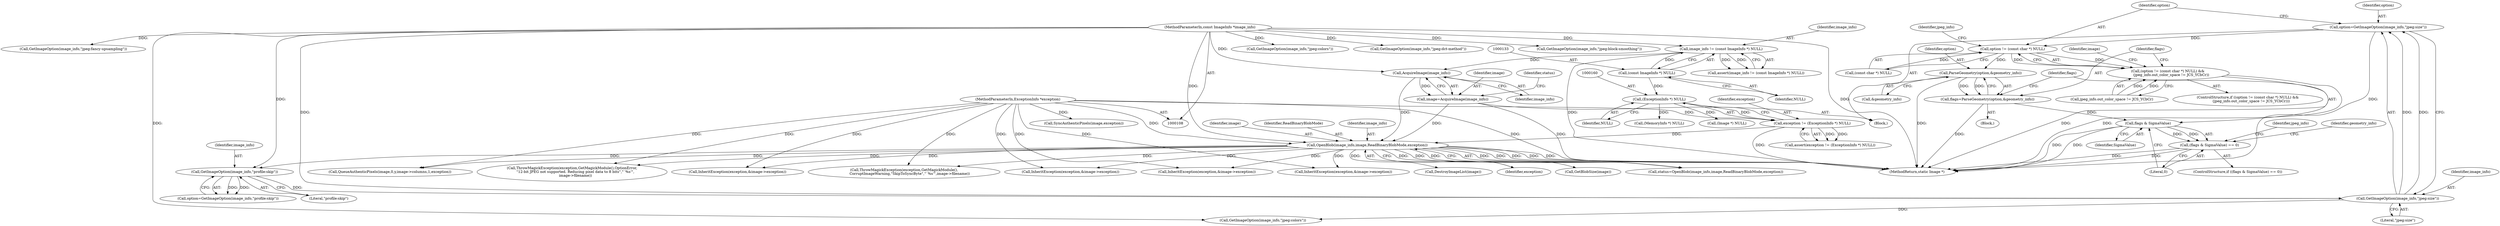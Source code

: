 digraph "0_ImageMagick_1737ac82b335e53376382c07b9a500d73dd2aa11@pointer" {
"1000497" [label="(Call,option=GetImageOption(image_info,\"jpeg:size\"))"];
"1000499" [label="(Call,GetImageOption(image_info,\"jpeg:size\"))"];
"1000329" [label="(Call,GetImageOption(image_info,\"profile:skip\"))"];
"1000180" [label="(Call,OpenBlob(image_info,image,ReadBinaryBlobMode,exception))"];
"1000176" [label="(Call,AcquireImage(image_info))"];
"1000130" [label="(Call,image_info != (const ImageInfo *) NULL)"];
"1000109" [label="(MethodParameterIn,const ImageInfo *image_info)"];
"1000132" [label="(Call,(const ImageInfo *) NULL)"];
"1000174" [label="(Call,image=AcquireImage(image_info))"];
"1000157" [label="(Call,exception != (ExceptionInfo *) NULL)"];
"1000110" [label="(MethodParameterIn,ExceptionInfo *exception)"];
"1000159" [label="(Call,(ExceptionInfo *) NULL)"];
"1000504" [label="(Call,option != (const char *) NULL)"];
"1000503" [label="(Call,(option != (const char *) NULL) &&\n      (jpeg_info.out_color_space != JCS_YCbCr))"];
"1000520" [label="(Call,ParseGeometry(option,&geometry_info))"];
"1000518" [label="(Call,flags=ParseGeometry(option,&geometry_info))"];
"1000526" [label="(Call,flags & SigmaValue)"];
"1000525" [label="(Call,(flags & SigmaValue) == 0)"];
"1000919" [label="(Call,GetImageOption(image_info,\"jpeg:colors\"))"];
"1000327" [label="(Call,option=GetImageOption(image_info,\"profile:skip\"))"];
"1000182" [label="(Identifier,image)"];
"1000509" [label="(Call,jpeg_info.out_color_space != JCS_YCbCr)"];
"1000497" [label="(Call,option=GetImageOption(image_info,\"jpeg:size\"))"];
"1000175" [label="(Identifier,image)"];
"1000503" [label="(Call,(option != (const char *) NULL) &&\n      (jpeg_info.out_color_space != JCS_YCbCr))"];
"1001441" [label="(Call,QueueAuthenticPixels(image,0,y,image->columns,1,exception))"];
"1000330" [label="(Identifier,image_info)"];
"1001897" [label="(MethodReturn,static Image *)"];
"1000527" [label="(Identifier,flags)"];
"1000500" [label="(Identifier,image_info)"];
"1000526" [label="(Call,flags & SigmaValue)"];
"1000936" [label="(Call,InheritException(exception,&image->exception))"];
"1000177" [label="(Identifier,image_info)"];
"1000681" [label="(Call,GetImageOption(image_info,\"jpeg:colors\"))"];
"1000522" [label="(Call,&geometry_info)"];
"1000130" [label="(Call,image_info != (const ImageInfo *) NULL)"];
"1000331" [label="(Literal,\"profile:skip\")"];
"1001098" [label="(Call,InheritException(exception,&image->exception))"];
"1000629" [label="(Identifier,image)"];
"1000180" [label="(Call,OpenBlob(image_info,image,ReadBinaryBlobMode,exception))"];
"1000157" [label="(Call,exception != (ExceptionInfo *) NULL)"];
"1000498" [label="(Identifier,option)"];
"1000111" [label="(Block,)"];
"1000499" [label="(Call,GetImageOption(image_info,\"jpeg:size\"))"];
"1000109" [label="(MethodParameterIn,const ImageInfo *image_info)"];
"1000505" [label="(Identifier,option)"];
"1000502" [label="(ControlStructure,if ((option != (const char *) NULL) &&\n      (jpeg_info.out_color_space != JCS_YCbCr)))"];
"1000733" [label="(Call,GetImageOption(image_info,\"jpeg:dct-method\"))"];
"1000110" [label="(MethodParameterIn,ExceptionInfo *exception)"];
"1000518" [label="(Call,flags=ParseGeometry(option,&geometry_info))"];
"1000504" [label="(Call,option != (const char *) NULL)"];
"1000520" [label="(Call,ParseGeometry(option,&geometry_info))"];
"1000184" [label="(Identifier,exception)"];
"1000161" [label="(Identifier,NULL)"];
"1000156" [label="(Call,assert(exception != (ExceptionInfo *) NULL))"];
"1000529" [label="(Literal,0)"];
"1000298" [label="(Call,InheritException(exception,&image->exception))"];
"1000200" [label="(Call,GetBlobSize(image))"];
"1000501" [label="(Literal,\"jpeg:size\")"];
"1000183" [label="(Identifier,ReadBinaryBlobMode)"];
"1000129" [label="(Call,assert(image_info != (const ImageInfo *) NULL))"];
"1000178" [label="(Call,status=OpenBlob(image_info,image,ReadBinaryBlobMode,exception))"];
"1000511" [label="(Identifier,jpeg_info)"];
"1000131" [label="(Identifier,image_info)"];
"1000539" [label="(Identifier,jpeg_info)"];
"1000159" [label="(Call,(ExceptionInfo *) NULL)"];
"1000706" [label="(Call,GetImageOption(image_info,\"jpeg:block-smoothing\"))"];
"1000506" [label="(Call,(const char *) NULL)"];
"1000532" [label="(Identifier,geometry_info)"];
"1000659" [label="(Call,ThrowMagickException(exception,GetMagickModule(),OptionError,\n      \"12-bit JPEG not supported. Reducing pixel data to 8 bits\",\"`%s'\",\n      image->filename))"];
"1000514" [label="(Block,)"];
"1000241" [label="(Call,(MemoryInfo *) NULL)"];
"1000329" [label="(Call,GetImageOption(image_info,\"profile:skip\"))"];
"1000195" [label="(Call,(Image *) NULL)"];
"1000976" [label="(Call,InheritException(exception,&image->exception))"];
"1000528" [label="(Identifier,SigmaValue)"];
"1000525" [label="(Call,(flags & SigmaValue) == 0)"];
"1000179" [label="(Identifier,status)"];
"1000176" [label="(Call,AcquireImage(image_info))"];
"1000134" [label="(Identifier,NULL)"];
"1000192" [label="(Call,DestroyImageList(image))"];
"1000174" [label="(Call,image=AcquireImage(image_info))"];
"1000132" [label="(Call,(const ImageInfo *) NULL)"];
"1000815" [label="(Call,GetImageOption(image_info,\"jpeg:fancy-upsampling\"))"];
"1000524" [label="(ControlStructure,if ((flags & SigmaValue) == 0))"];
"1000158" [label="(Identifier,exception)"];
"1001426" [label="(Call,ThrowMagickException(exception,GetMagickModule(),\n          CorruptImageWarning,\"SkipToSyncByte\",\"`%s'\",image->filename))"];
"1000521" [label="(Identifier,option)"];
"1000519" [label="(Identifier,flags)"];
"1000181" [label="(Identifier,image_info)"];
"1001836" [label="(Call,SyncAuthenticPixels(image,exception))"];
"1000497" -> "1000111"  [label="AST: "];
"1000497" -> "1000499"  [label="CFG: "];
"1000498" -> "1000497"  [label="AST: "];
"1000499" -> "1000497"  [label="AST: "];
"1000505" -> "1000497"  [label="CFG: "];
"1000497" -> "1001897"  [label="DDG: "];
"1000499" -> "1000497"  [label="DDG: "];
"1000499" -> "1000497"  [label="DDG: "];
"1000497" -> "1000504"  [label="DDG: "];
"1000499" -> "1000501"  [label="CFG: "];
"1000500" -> "1000499"  [label="AST: "];
"1000501" -> "1000499"  [label="AST: "];
"1000329" -> "1000499"  [label="DDG: "];
"1000109" -> "1000499"  [label="DDG: "];
"1000499" -> "1000681"  [label="DDG: "];
"1000329" -> "1000327"  [label="AST: "];
"1000329" -> "1000331"  [label="CFG: "];
"1000330" -> "1000329"  [label="AST: "];
"1000331" -> "1000329"  [label="AST: "];
"1000327" -> "1000329"  [label="CFG: "];
"1000329" -> "1000327"  [label="DDG: "];
"1000329" -> "1000327"  [label="DDG: "];
"1000180" -> "1000329"  [label="DDG: "];
"1000109" -> "1000329"  [label="DDG: "];
"1000180" -> "1000178"  [label="AST: "];
"1000180" -> "1000184"  [label="CFG: "];
"1000181" -> "1000180"  [label="AST: "];
"1000182" -> "1000180"  [label="AST: "];
"1000183" -> "1000180"  [label="AST: "];
"1000184" -> "1000180"  [label="AST: "];
"1000178" -> "1000180"  [label="CFG: "];
"1000180" -> "1001897"  [label="DDG: "];
"1000180" -> "1001897"  [label="DDG: "];
"1000180" -> "1001897"  [label="DDG: "];
"1000180" -> "1000178"  [label="DDG: "];
"1000180" -> "1000178"  [label="DDG: "];
"1000180" -> "1000178"  [label="DDG: "];
"1000180" -> "1000178"  [label="DDG: "];
"1000176" -> "1000180"  [label="DDG: "];
"1000109" -> "1000180"  [label="DDG: "];
"1000174" -> "1000180"  [label="DDG: "];
"1000157" -> "1000180"  [label="DDG: "];
"1000110" -> "1000180"  [label="DDG: "];
"1000180" -> "1000192"  [label="DDG: "];
"1000180" -> "1000200"  [label="DDG: "];
"1000180" -> "1000298"  [label="DDG: "];
"1000180" -> "1000659"  [label="DDG: "];
"1000180" -> "1000936"  [label="DDG: "];
"1000180" -> "1000976"  [label="DDG: "];
"1000180" -> "1001098"  [label="DDG: "];
"1000180" -> "1001426"  [label="DDG: "];
"1000180" -> "1001441"  [label="DDG: "];
"1000176" -> "1000174"  [label="AST: "];
"1000176" -> "1000177"  [label="CFG: "];
"1000177" -> "1000176"  [label="AST: "];
"1000174" -> "1000176"  [label="CFG: "];
"1000176" -> "1000174"  [label="DDG: "];
"1000130" -> "1000176"  [label="DDG: "];
"1000109" -> "1000176"  [label="DDG: "];
"1000130" -> "1000129"  [label="AST: "];
"1000130" -> "1000132"  [label="CFG: "];
"1000131" -> "1000130"  [label="AST: "];
"1000132" -> "1000130"  [label="AST: "];
"1000129" -> "1000130"  [label="CFG: "];
"1000130" -> "1001897"  [label="DDG: "];
"1000130" -> "1000129"  [label="DDG: "];
"1000130" -> "1000129"  [label="DDG: "];
"1000109" -> "1000130"  [label="DDG: "];
"1000132" -> "1000130"  [label="DDG: "];
"1000109" -> "1000108"  [label="AST: "];
"1000109" -> "1001897"  [label="DDG: "];
"1000109" -> "1000681"  [label="DDG: "];
"1000109" -> "1000706"  [label="DDG: "];
"1000109" -> "1000733"  [label="DDG: "];
"1000109" -> "1000815"  [label="DDG: "];
"1000109" -> "1000919"  [label="DDG: "];
"1000132" -> "1000134"  [label="CFG: "];
"1000133" -> "1000132"  [label="AST: "];
"1000134" -> "1000132"  [label="AST: "];
"1000132" -> "1000159"  [label="DDG: "];
"1000174" -> "1000111"  [label="AST: "];
"1000175" -> "1000174"  [label="AST: "];
"1000179" -> "1000174"  [label="CFG: "];
"1000174" -> "1001897"  [label="DDG: "];
"1000157" -> "1000156"  [label="AST: "];
"1000157" -> "1000159"  [label="CFG: "];
"1000158" -> "1000157"  [label="AST: "];
"1000159" -> "1000157"  [label="AST: "];
"1000156" -> "1000157"  [label="CFG: "];
"1000157" -> "1001897"  [label="DDG: "];
"1000157" -> "1000156"  [label="DDG: "];
"1000157" -> "1000156"  [label="DDG: "];
"1000110" -> "1000157"  [label="DDG: "];
"1000159" -> "1000157"  [label="DDG: "];
"1000110" -> "1000108"  [label="AST: "];
"1000110" -> "1001897"  [label="DDG: "];
"1000110" -> "1000298"  [label="DDG: "];
"1000110" -> "1000659"  [label="DDG: "];
"1000110" -> "1000936"  [label="DDG: "];
"1000110" -> "1000976"  [label="DDG: "];
"1000110" -> "1001098"  [label="DDG: "];
"1000110" -> "1001426"  [label="DDG: "];
"1000110" -> "1001441"  [label="DDG: "];
"1000110" -> "1001836"  [label="DDG: "];
"1000159" -> "1000161"  [label="CFG: "];
"1000160" -> "1000159"  [label="AST: "];
"1000161" -> "1000159"  [label="AST: "];
"1000159" -> "1000195"  [label="DDG: "];
"1000159" -> "1000241"  [label="DDG: "];
"1000504" -> "1000503"  [label="AST: "];
"1000504" -> "1000506"  [label="CFG: "];
"1000505" -> "1000504"  [label="AST: "];
"1000506" -> "1000504"  [label="AST: "];
"1000511" -> "1000504"  [label="CFG: "];
"1000503" -> "1000504"  [label="CFG: "];
"1000504" -> "1000503"  [label="DDG: "];
"1000504" -> "1000503"  [label="DDG: "];
"1000506" -> "1000504"  [label="DDG: "];
"1000504" -> "1000520"  [label="DDG: "];
"1000503" -> "1000502"  [label="AST: "];
"1000503" -> "1000509"  [label="CFG: "];
"1000509" -> "1000503"  [label="AST: "];
"1000519" -> "1000503"  [label="CFG: "];
"1000629" -> "1000503"  [label="CFG: "];
"1000503" -> "1001897"  [label="DDG: "];
"1000503" -> "1001897"  [label="DDG: "];
"1000509" -> "1000503"  [label="DDG: "];
"1000509" -> "1000503"  [label="DDG: "];
"1000520" -> "1000518"  [label="AST: "];
"1000520" -> "1000522"  [label="CFG: "];
"1000521" -> "1000520"  [label="AST: "];
"1000522" -> "1000520"  [label="AST: "];
"1000518" -> "1000520"  [label="CFG: "];
"1000520" -> "1001897"  [label="DDG: "];
"1000520" -> "1000518"  [label="DDG: "];
"1000520" -> "1000518"  [label="DDG: "];
"1000518" -> "1000514"  [label="AST: "];
"1000519" -> "1000518"  [label="AST: "];
"1000527" -> "1000518"  [label="CFG: "];
"1000518" -> "1001897"  [label="DDG: "];
"1000518" -> "1000526"  [label="DDG: "];
"1000526" -> "1000525"  [label="AST: "];
"1000526" -> "1000528"  [label="CFG: "];
"1000527" -> "1000526"  [label="AST: "];
"1000528" -> "1000526"  [label="AST: "];
"1000529" -> "1000526"  [label="CFG: "];
"1000526" -> "1001897"  [label="DDG: "];
"1000526" -> "1001897"  [label="DDG: "];
"1000526" -> "1000525"  [label="DDG: "];
"1000526" -> "1000525"  [label="DDG: "];
"1000525" -> "1000524"  [label="AST: "];
"1000525" -> "1000529"  [label="CFG: "];
"1000529" -> "1000525"  [label="AST: "];
"1000532" -> "1000525"  [label="CFG: "];
"1000539" -> "1000525"  [label="CFG: "];
"1000525" -> "1001897"  [label="DDG: "];
"1000525" -> "1001897"  [label="DDG: "];
}
